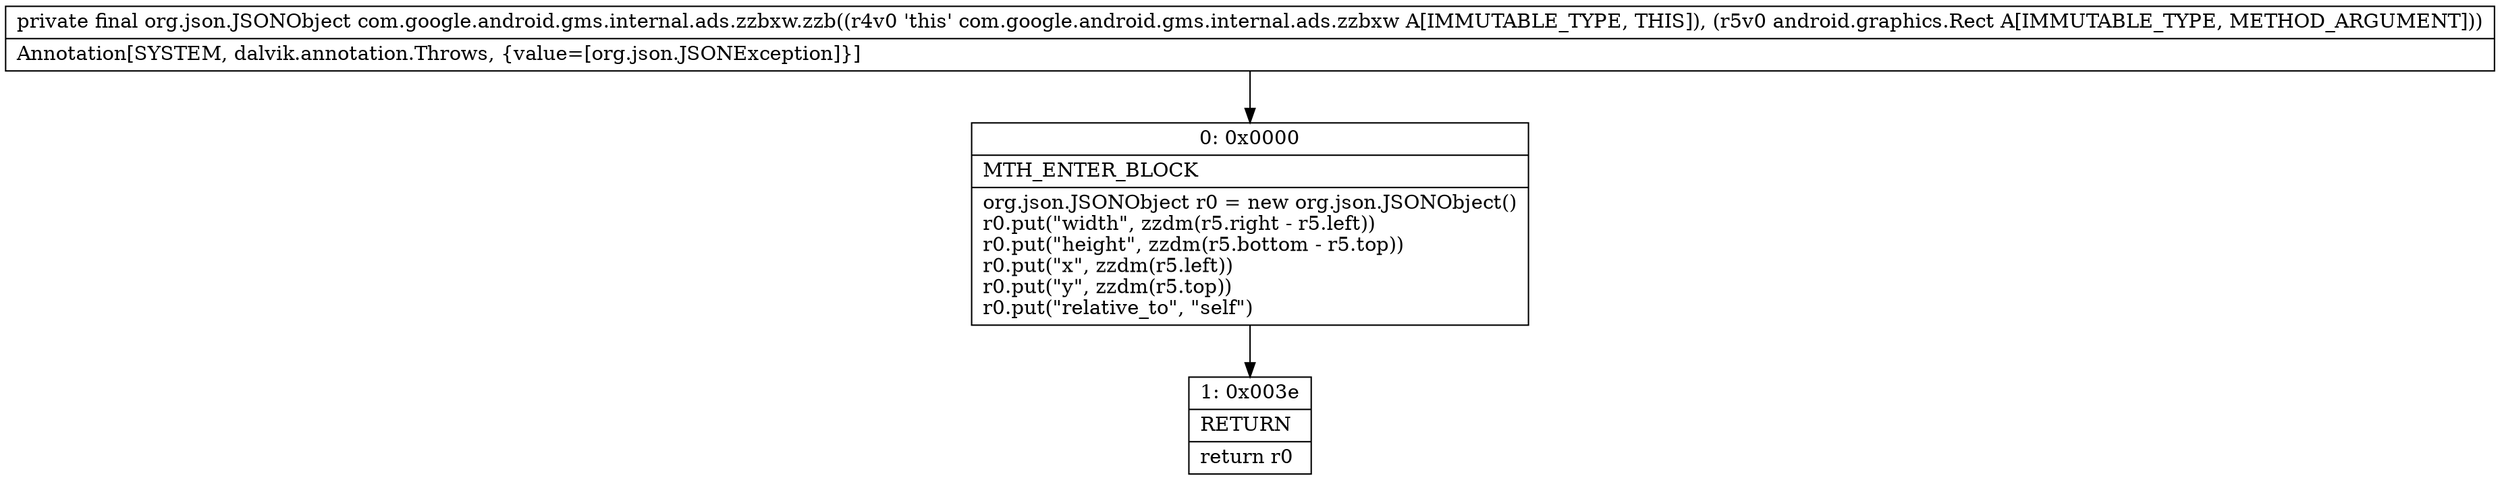 digraph "CFG forcom.google.android.gms.internal.ads.zzbxw.zzb(Landroid\/graphics\/Rect;)Lorg\/json\/JSONObject;" {
Node_0 [shape=record,label="{0\:\ 0x0000|MTH_ENTER_BLOCK\l|org.json.JSONObject r0 = new org.json.JSONObject()\lr0.put(\"width\", zzdm(r5.right \- r5.left))\lr0.put(\"height\", zzdm(r5.bottom \- r5.top))\lr0.put(\"x\", zzdm(r5.left))\lr0.put(\"y\", zzdm(r5.top))\lr0.put(\"relative_to\", \"self\")\l}"];
Node_1 [shape=record,label="{1\:\ 0x003e|RETURN\l|return r0\l}"];
MethodNode[shape=record,label="{private final org.json.JSONObject com.google.android.gms.internal.ads.zzbxw.zzb((r4v0 'this' com.google.android.gms.internal.ads.zzbxw A[IMMUTABLE_TYPE, THIS]), (r5v0 android.graphics.Rect A[IMMUTABLE_TYPE, METHOD_ARGUMENT]))  | Annotation[SYSTEM, dalvik.annotation.Throws, \{value=[org.json.JSONException]\}]\l}"];
MethodNode -> Node_0;
Node_0 -> Node_1;
}

